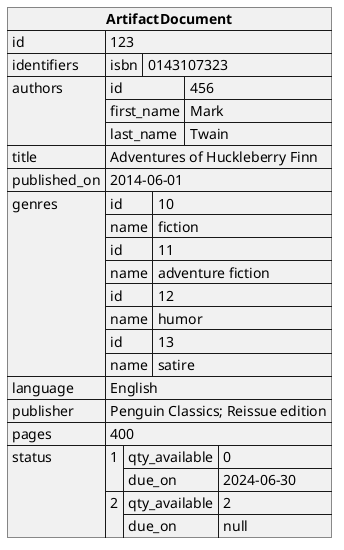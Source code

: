 @startuml
json "<b>ArtifactDocument" as doc {
    "id": 123,
    "identifiers": {"isbn": "0143107323"},
    "authors": [{
        "id": 456,
        "first_name": "Mark",
        "last_name": "Twain"
    }],
    "title": "Adventures of Huckleberry Finn",
    "published_on": "2014-06-01",
    "genres": [
        {"id": 10, "name": "fiction"},
        {"id": 11, "name": "adventure fiction"},
        {"id": 12, "name": "humor"},
        {"id": 13, "name": "satire"}
    ],
    "language": "English",
    "publisher": "Penguin Classics; Reissue edition",
    "pages": 400,
    "status": {
        "1": { "qty_available": 0, "due_on": "2024-06-30" },
        "2": { "qty_available": 2, "due_on": null }
    }
}
@enduml